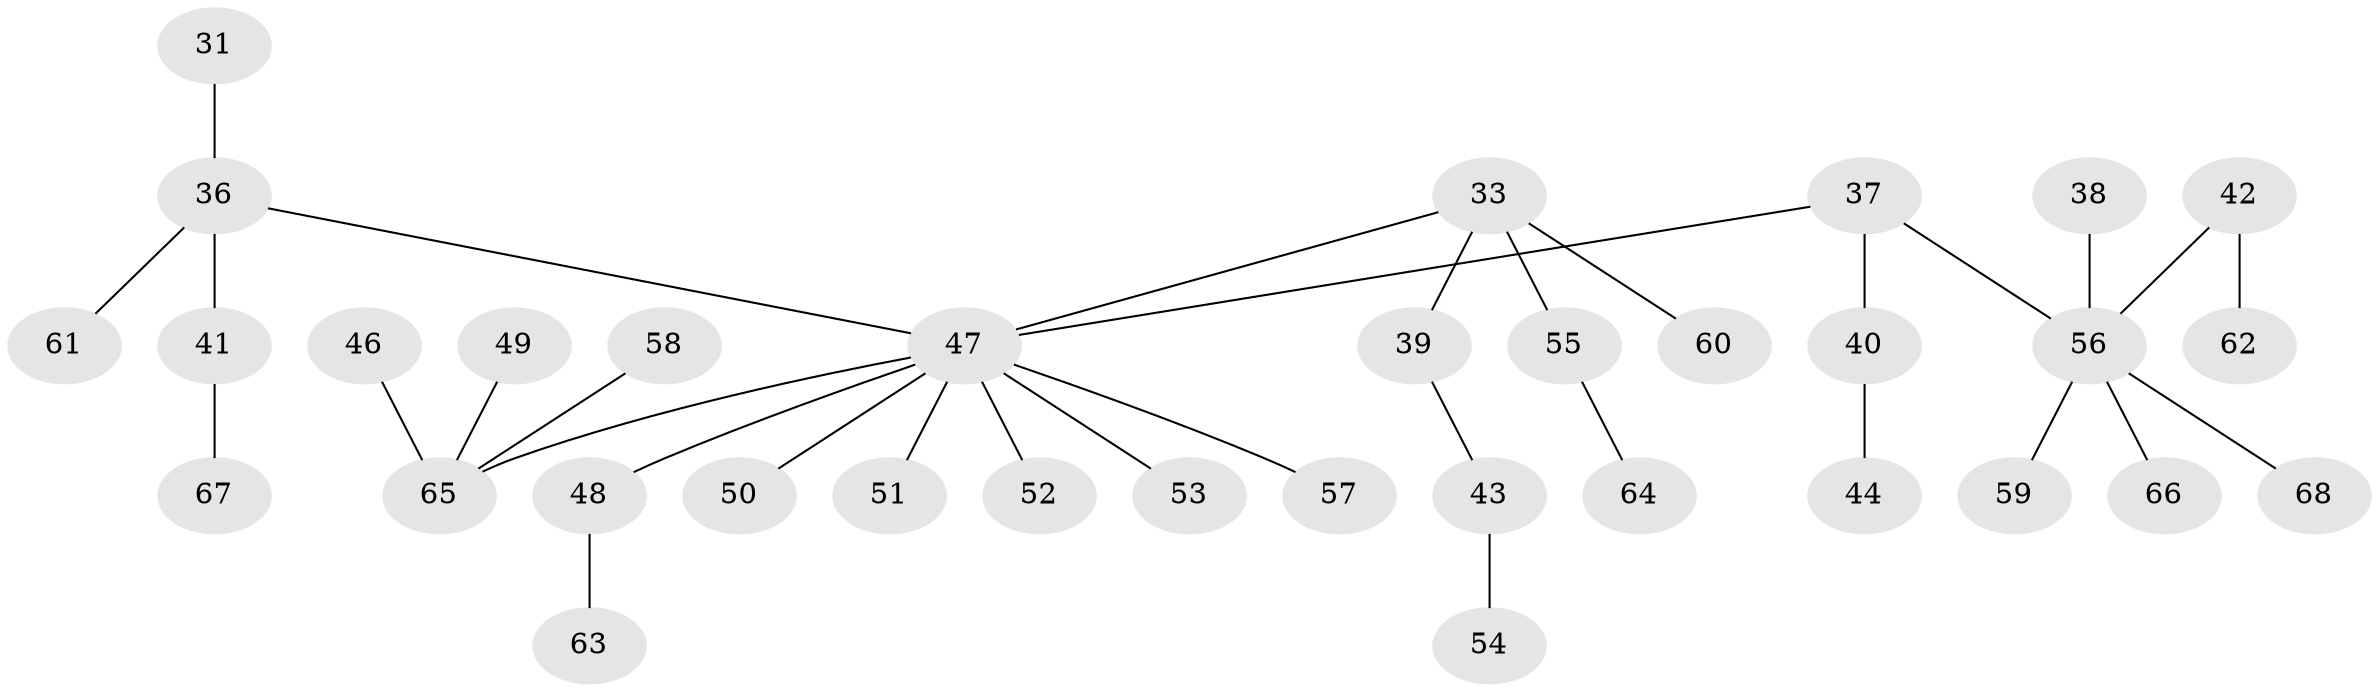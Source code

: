 // original degree distribution, {5: 0.058823529411764705, 3: 0.16176470588235295, 7: 0.014705882352941176, 2: 0.23529411764705882, 4: 0.029411764705882353, 1: 0.5}
// Generated by graph-tools (version 1.1) at 2025/57/03/04/25 21:57:02]
// undirected, 34 vertices, 33 edges
graph export_dot {
graph [start="1"]
  node [color=gray90,style=filled];
  31;
  33 [super="+7"];
  36 [super="+12+19+22+28"];
  37 [super="+5+15+25"];
  38;
  39;
  40;
  41;
  42;
  43;
  44;
  46;
  47 [super="+14+26+21+20+30"];
  48 [super="+32"];
  49;
  50;
  51;
  52;
  53;
  54;
  55;
  56 [super="+23+34+27+45"];
  57;
  58;
  59;
  60;
  61;
  62;
  63;
  64;
  65 [super="+35"];
  66;
  67;
  68;
  31 -- 36;
  33 -- 39;
  33 -- 60;
  33 -- 55;
  33 -- 47;
  36 -- 41;
  36 -- 47;
  36 -- 61;
  37 -- 40;
  37 -- 56;
  37 -- 47;
  38 -- 56;
  39 -- 43;
  40 -- 44;
  41 -- 67;
  42 -- 62;
  42 -- 56;
  43 -- 54;
  46 -- 65;
  47 -- 50;
  47 -- 57;
  47 -- 48;
  47 -- 51;
  47 -- 52;
  47 -- 53;
  47 -- 65;
  48 -- 63;
  49 -- 65;
  55 -- 64;
  56 -- 59;
  56 -- 68;
  56 -- 66;
  58 -- 65;
}
